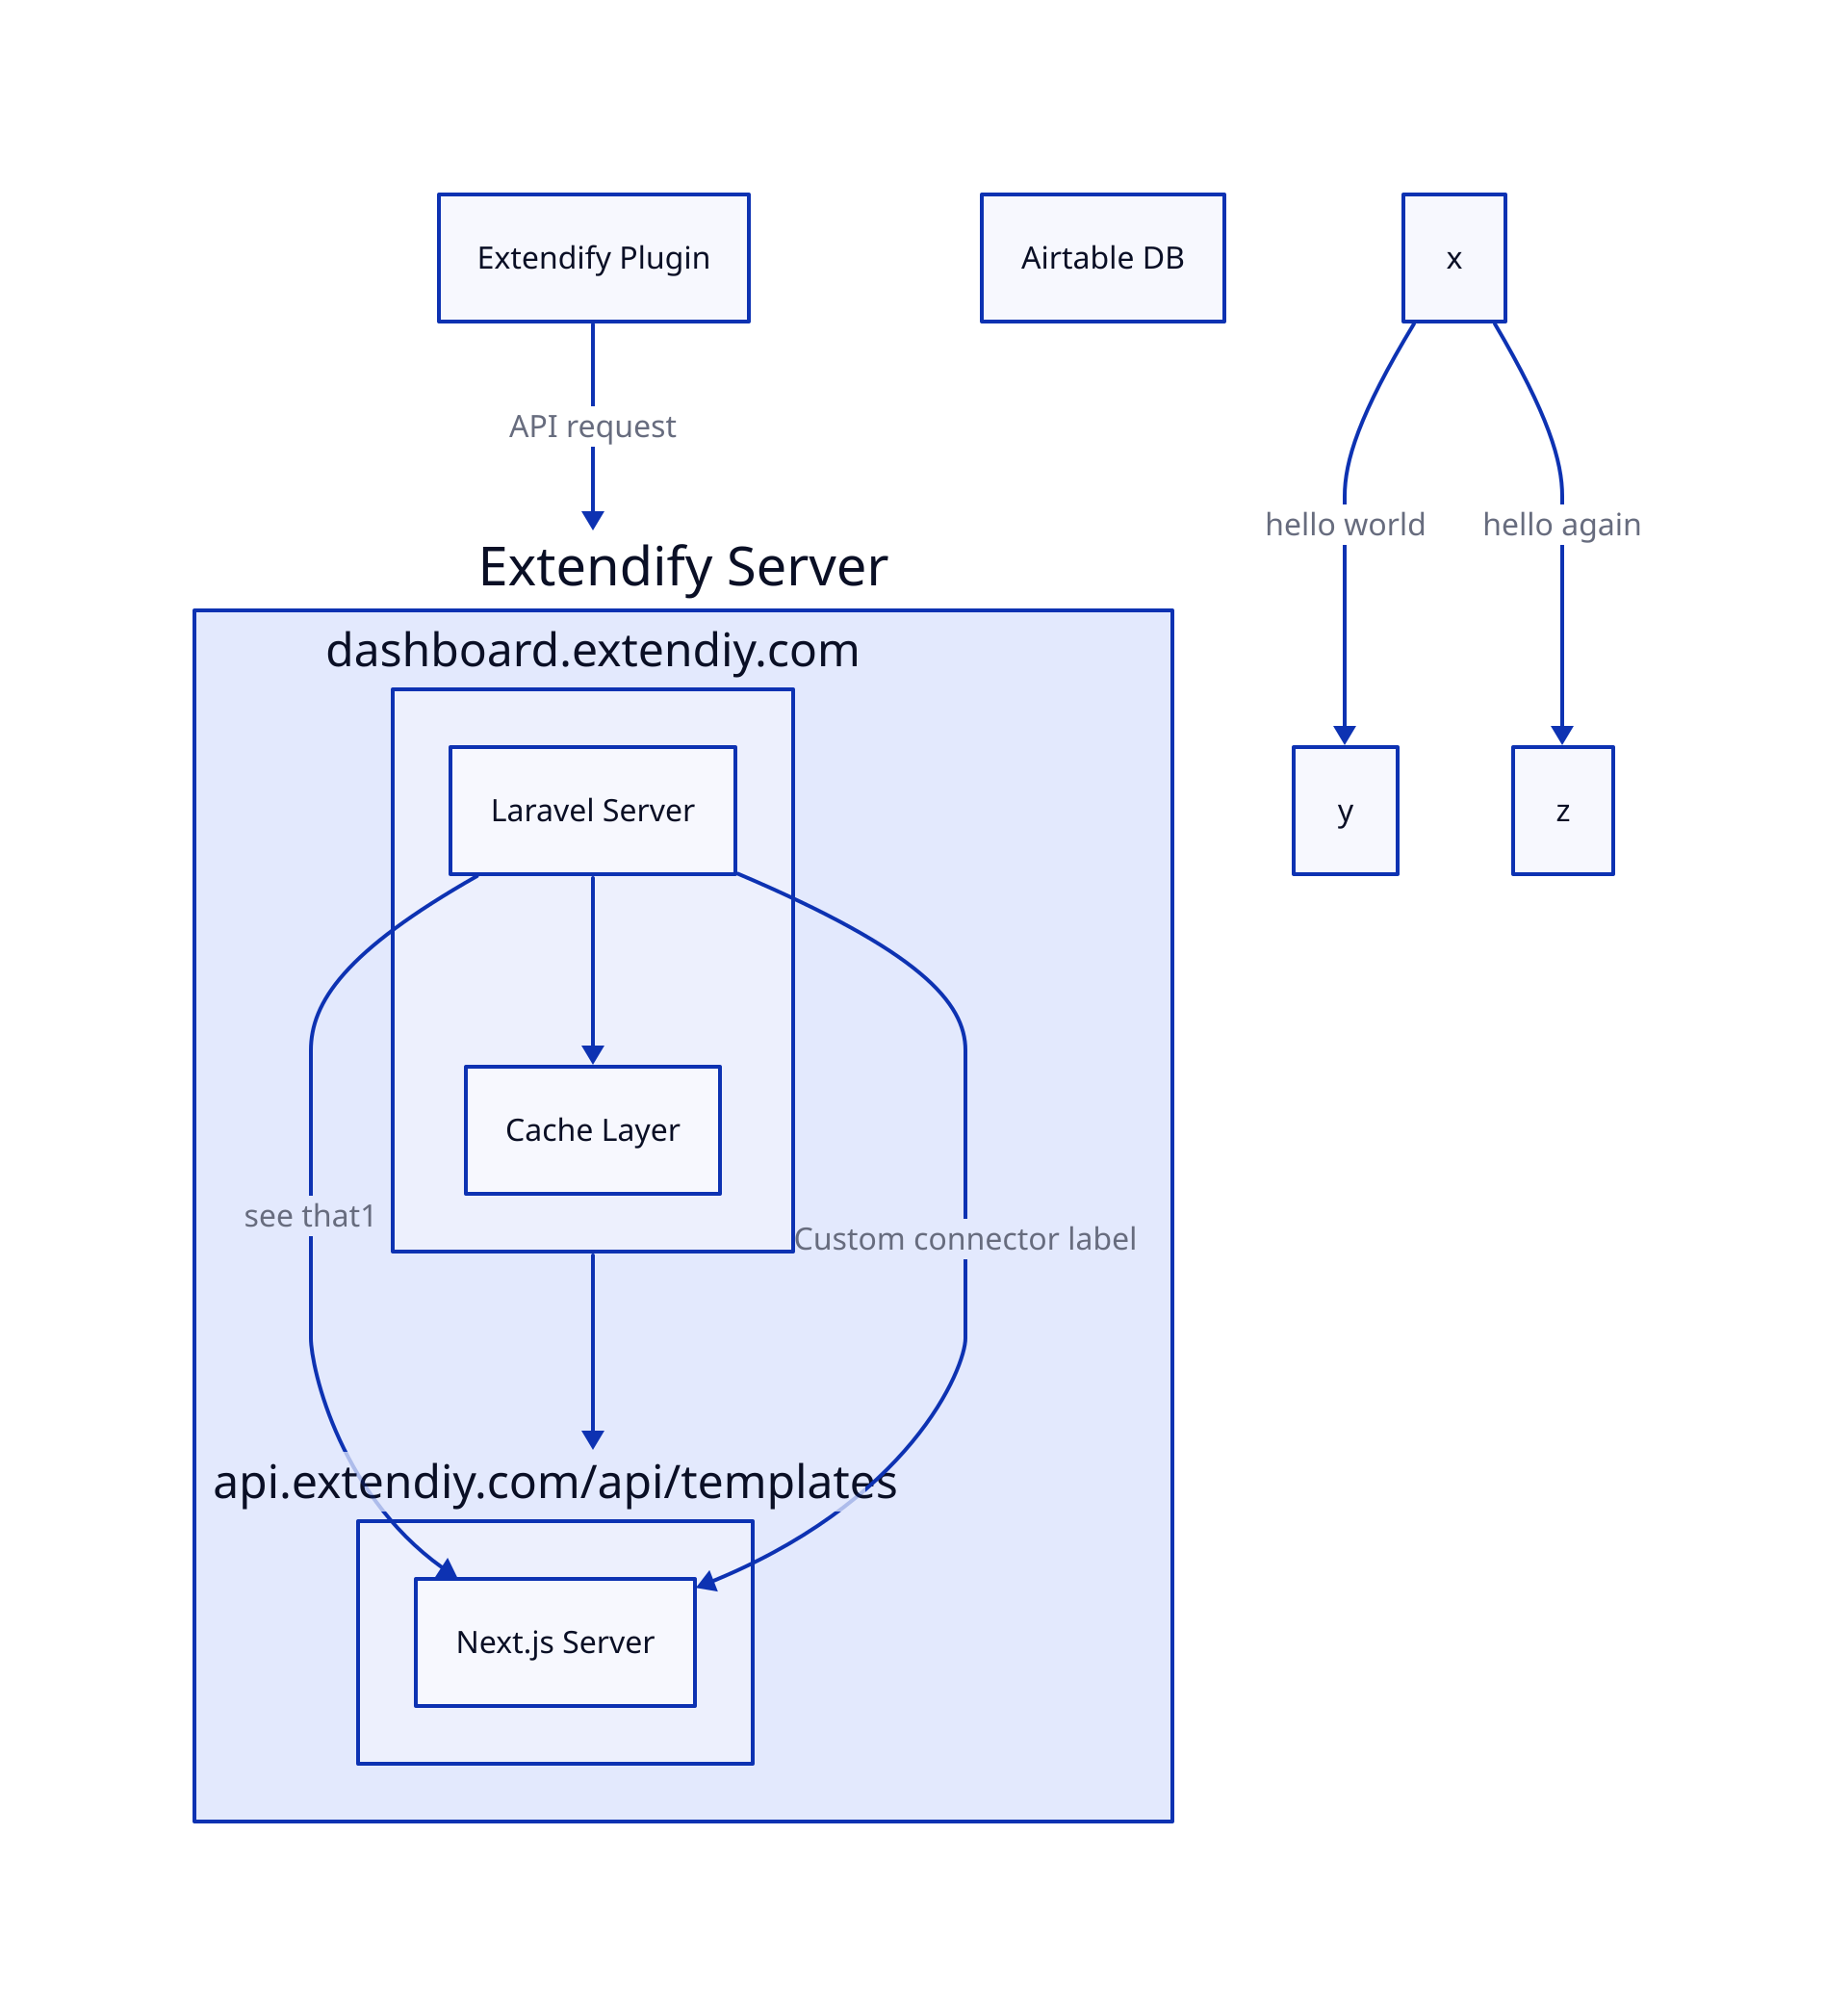 a: Extendify Plugin
e: Airtable DB

extendifyServer: {
  label: Extendify Server

  dashboardServer: {
    label: dashboard.extendiy.com
    ls: Laravel Server
    cl: Cache Layer

    ls -> cl
  }

  apiServer:  {
    label: api.extendiy.com/api/templates
    nj: Next.js Server

    _.dashboardServer.ls -> nj: see that1
  }

  dashboardServer -> apiServer
  dashboardServer.ls -> apiServer.nj: Custom connector label
}

a -> extendifyServer: API request
x -> y: hello world
x -> z: hello again
